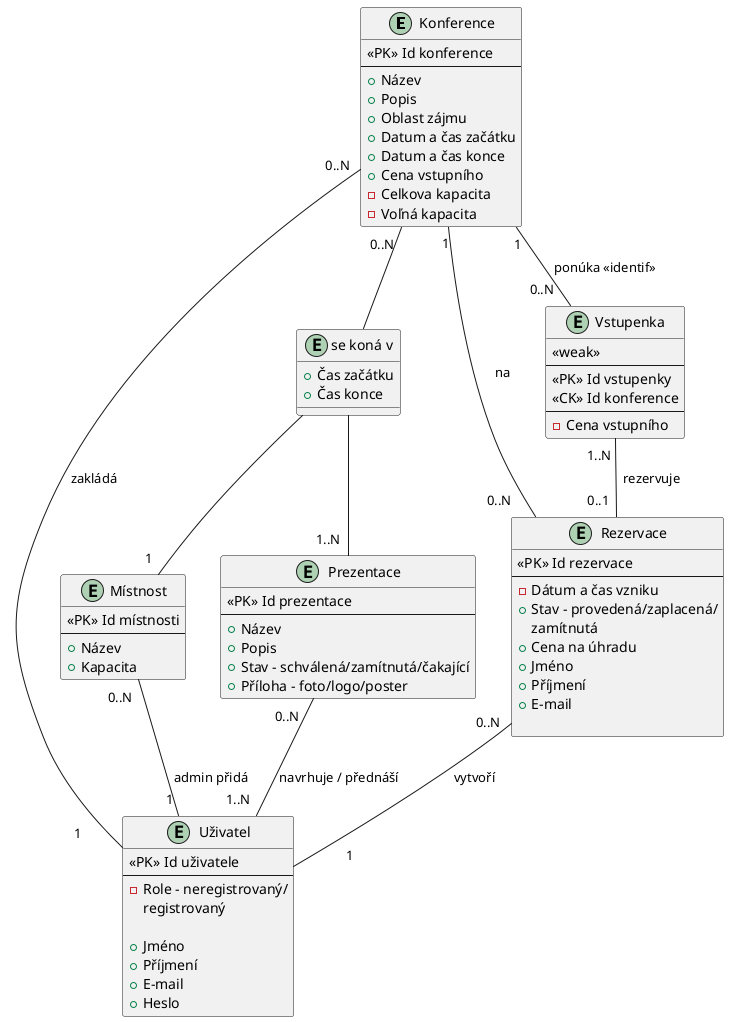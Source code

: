 @startuml er

entity "Konference" {
    <<PK>> Id konference
    ---
    + Název
    + Popis
    + Oblast zájmu
    + Datum a čas začátku
    + Datum a čas konce
    + Cena vstupního
    - Celkova kapacita
    - Voľná kapacita
}

entity "Prezentace" {
    <<PK>> Id prezentace
    ---
    + Název
    + Popis
    + Stav - schválená/zamítnutá/čakající
    + Příloha - foto/logo/poster
}

entity "Rezervace" {
    <<PK>> Id rezervace
    ---
    - Dátum a čas vzniku
    + Stav - provedená/zaplacená/
             zamítnutá
    + Cena na úhradu
    + Jméno
    + Příjmení
    + E-mail

}

entity "Vstupenka" {
    << weak >>
    ---
    <<PK>> Id vstupenky
    <<CK>> Id konference
    ---
    - Cena vstupního
}


entity "Uživatel" {
    <<PK>> Id uživatele
    ---
    - Role - neregistrovaný/
            registrovaný

    + Jméno
    + Příjmení
    + E-mail
    + Heslo
}

entity "Místnost" {
    <<PK>> Id místnosti
    ---
    + Název
    + Kapacita
}

entity "se koná v" {
    + Čas začátku
    + Čas konce
}

"Konference" " 0..N " -- "se koná v"
"Konference" " 1" -- "0..N   " "Vstupenka" : " ponúka << identif >>"
"se koná v" -- "  1   " "Místnost"
"se koná v" -- " 1..N  " "Prezentace"
"Prezentace" " 0..N   " -- " 1..N   " "Uživatel" : "navrhuje / přednáší "
"Konference" " 0..N " -- "1          " "Uživatel" : " zakládá "
"Rezervace" " 0..N " -- "             1 " "Uživatel" : " vytvoří "
"Rezervace" " 0..N     " -- "    1" "Konference" : "na     "
"Vstupenka" " 1..N " -- "0..1  " "Rezervace" : "  rezervuje"
"Místnost" " 0..N  "  -- "1 " "Uživatel" : " admin přidá"


@enduml